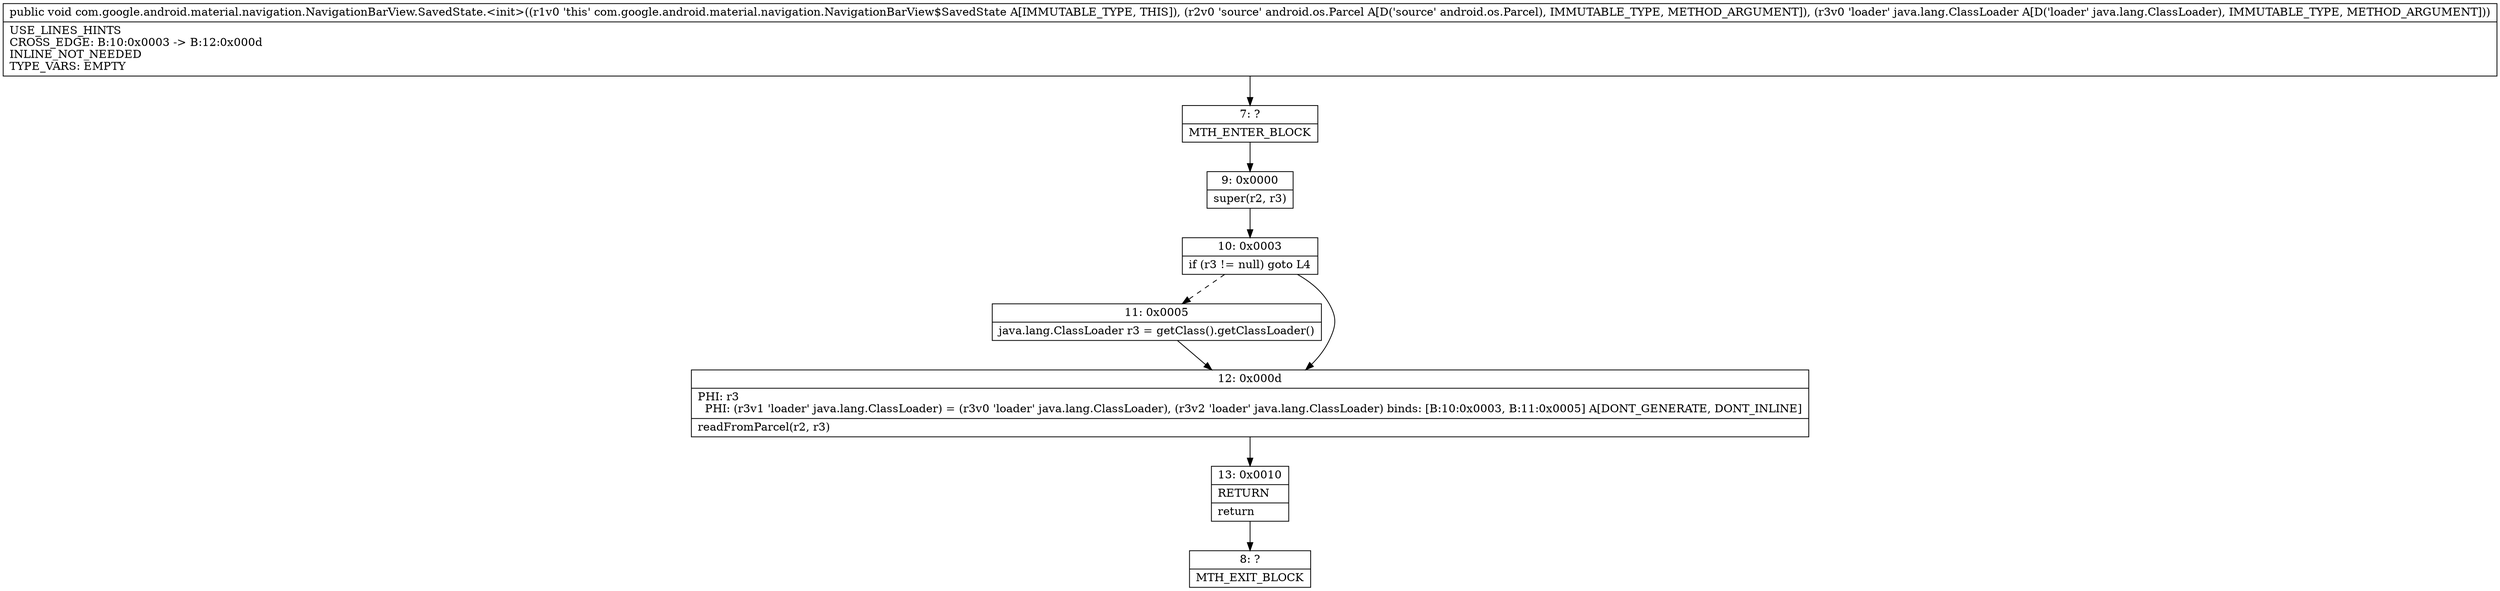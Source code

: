 digraph "CFG forcom.google.android.material.navigation.NavigationBarView.SavedState.\<init\>(Landroid\/os\/Parcel;Ljava\/lang\/ClassLoader;)V" {
Node_7 [shape=record,label="{7\:\ ?|MTH_ENTER_BLOCK\l}"];
Node_9 [shape=record,label="{9\:\ 0x0000|super(r2, r3)\l}"];
Node_10 [shape=record,label="{10\:\ 0x0003|if (r3 != null) goto L4\l}"];
Node_11 [shape=record,label="{11\:\ 0x0005|java.lang.ClassLoader r3 = getClass().getClassLoader()\l}"];
Node_12 [shape=record,label="{12\:\ 0x000d|PHI: r3 \l  PHI: (r3v1 'loader' java.lang.ClassLoader) = (r3v0 'loader' java.lang.ClassLoader), (r3v2 'loader' java.lang.ClassLoader) binds: [B:10:0x0003, B:11:0x0005] A[DONT_GENERATE, DONT_INLINE]\l|readFromParcel(r2, r3)\l}"];
Node_13 [shape=record,label="{13\:\ 0x0010|RETURN\l|return\l}"];
Node_8 [shape=record,label="{8\:\ ?|MTH_EXIT_BLOCK\l}"];
MethodNode[shape=record,label="{public void com.google.android.material.navigation.NavigationBarView.SavedState.\<init\>((r1v0 'this' com.google.android.material.navigation.NavigationBarView$SavedState A[IMMUTABLE_TYPE, THIS]), (r2v0 'source' android.os.Parcel A[D('source' android.os.Parcel), IMMUTABLE_TYPE, METHOD_ARGUMENT]), (r3v0 'loader' java.lang.ClassLoader A[D('loader' java.lang.ClassLoader), IMMUTABLE_TYPE, METHOD_ARGUMENT]))  | USE_LINES_HINTS\lCROSS_EDGE: B:10:0x0003 \-\> B:12:0x000d\lINLINE_NOT_NEEDED\lTYPE_VARS: EMPTY\l}"];
MethodNode -> Node_7;Node_7 -> Node_9;
Node_9 -> Node_10;
Node_10 -> Node_11[style=dashed];
Node_10 -> Node_12;
Node_11 -> Node_12;
Node_12 -> Node_13;
Node_13 -> Node_8;
}

